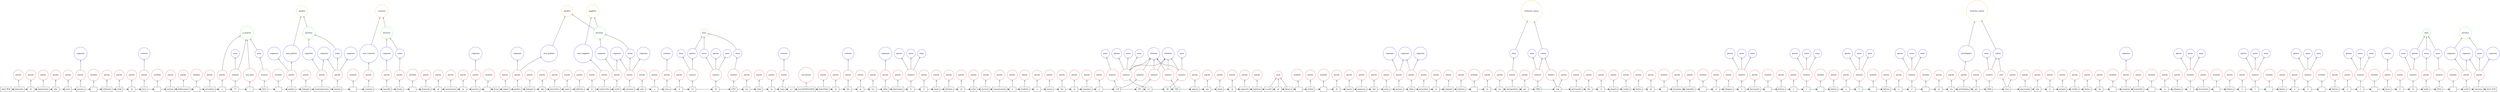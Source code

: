 digraph {
   rankdir=BT;
   edge [arrowhead=empty];

   subgraph {
      rank="source";
      edge [arrowhead=normal];
      node [shape=box];
      t0 [label="doc0_BOF"];
      t1 [label="domanda"];
      t2 [label="di"];
      t3 [label="ammissione"];
      t4 [label="allo"];
      t5 [label="stato"];
      t6 [label="passivo"];
      t7 [label="\n"];
      t8 [label="tribunale"];
      t9 [label="civile"];
      t10 [label="di"];
      t11 [label="lecce"];
      t12 [label="\n"];
      t13 [label="sezione"];
      t14 [label="fallimentare"];
      t15 [label="\n"];
      t16 [label="procedura"];
      t17 [label="n"];
      t18 [label="77"];
      t19 [label="/"];
      t20 [label="2012"];
      t21 [label="\n"];
      t22 [label="giudice"];
      t23 [label="delegato"];
      t24 [label="mastrogiacomo"];
      t25 [label="antonio"];
      t26 [label="\n"];
      t27 [label="curatore"];
      t28 [label="mazzilli"];
      t29 [label="nicola"];
      t30 [label="\n"];
      t31 [label="domanda"];
      t32 [label="di"];
      t33 [label="ammissione"];
      t34 [label="al"];
      t35 [label="passivo"];
      t36 [label="\n"];
      t37 [label="ill.mo"];
      t38 [label="signor"];
      t39 [label="giudice"];
      t40 [label="delegato"];
      t41 [label="alla"];
      t42 [label="procedura"];
      t43 [label="sopra"];
      t44 [label="indicata"];
      t45 [label="il"];
      t46 [label="sottoscritto"];
      t47 [label="scotti"];
      t48 [label="vincenzo"];
      t49 [label="nato"];
      t50 [label="a"];
      t51 [label="roma"];
      t52 [label="il"];
      t53 [label="15"];
      t54 [label="10"];
      t55 [label="1957"];
      t56 [label="con"];
      t57 [label="sede"];
      t58 [label="in"];
      t59 [label="roma"];
      t60 [label="c.f"];
      t61 [label="zcnctl65b65a285k"];
      t62 [label="domiciliato"];
      t63 [label="in"];
      t64 [label="rho"];
      t65 [label="in"];
      t66 [label="via"];
      t67 [label="della"];
      t68 [label="liberazione"];
      t69 [label="9"];
      t70 [label="il"];
      t71 [label="quale"];
      t72 [label="dichiare"];
      t73 [label="di"];
      t74 [label="voler"];
      t75 [label="ricevere"];
      t76 [label="comunicazioni"];
      t77 [label="e"];
      t78 [label="notifiche"];
      t79 [label="a"];
      t80 [label="mezzo"];
      t81 [label="fax"];
      t82 [label="al"];
      t83 [label="seguente"];
      t84 [label="n"];
      t85 [label="+39"];
      t86 [label="345"];
      t87 [label="12"];
      t88 [label="58"];
      t89 [label="789"];
      t90 [label="oppure"];
      t91 [label="per"];
      t92 [label="email"];
      t93 [label="al"];
      t94 [label="seguente"];
      t95 [label="indirizzo"];
      t96 [label="v.scotti"];
      t97 [label="@"];
      t98 [label="libero.it"];
      t99 [label="\n"];
      t100 [label="chiede"];
      t101 [label="\n"];
      t102 [label="di"];
      t103 [label="essere"];
      t104 [label="ammesso"];
      t105 [label="allo"];
      t106 [label="stato"];
      t107 [label="passivo"];
      t108 [label="della"];
      t109 [label="procedure"];
      t110 [label="in"];
      t111 [label="epigrafe"];
      t112 [label="indicata"];
      t113 [label="\n"];
      t114 [label="in"];
      t115 [label="via"];
      t116 [label="chirografaria"];
      t117 [label="per"];
      t118 [label="1980"];
      t119 [label="usd"];
      t120 [label="precisando"];
      t121 [label="che"];
      t122 [label="il"];
      t123 [label="proprio"];
      t124 [label="credito"];
      t125 [label="deriva"];
      t126 [label="da"];
      t127 [label="\n"];
      t128 [label="locazione"];
      t129 [label="immobile"];
      t130 [label="\n"];
      t131 [label="si"];
      t132 [label="allegano"];
      t133 [label="3"];
      t134 [label="documenti"];
      t135 [label="\n"];
      t136 [label="fattura"];
      t137 [label="n"];
      t138 [label="1"];
      t139 [label="\n"];
      t140 [label="fattura"];
      t141 [label="n"];
      t142 [label="2"];
      t143 [label="\n"];
      t144 [label="fattura"];
      t145 [label="n"];
      t146 [label="3"];
      t147 [label="\n"];
      t148 [label="in"];
      t149 [label="via"];
      t150 [label="privilegiata"];
      t151 [label="per"];
      t152 [label="2000"];
      t153 [label="euro"];
      t154 [label="precisando"];
      t155 [label="che"];
      t156 [label="il"];
      t157 [label="proprio"];
      t158 [label="credito"];
      t159 [label="deriva"];
      t160 [label="da"];
      t161 [label="\n"];
      t162 [label="acquisto"];
      t163 [label="materiale"];
      t164 [label="\n"];
      t165 [label="si"];
      t166 [label="allegano"];
      t167 [label="3"];
      t168 [label="documenti"];
      t169 [label="\n"];
      t170 [label="fattura"];
      t171 [label="n"];
      t172 [label="1"];
      t173 [label="\n"];
      t174 [label="fattura"];
      t175 [label="n"];
      t176 [label="2"];
      t177 [label="\n"];
      t178 [label="fattura"];
      t179 [label="n"];
      t180 [label="3"];
      t181 [label="\n"];
      t182 [label="lecce"];
      t183 [label="li"];
      t184 [label="21"];
      t185 [label="luglio"];
      t186 [label="2012"];
      t187 [label="\n"];
      t188 [label="scotti"];
      t189 [label="vincenzo"];
      t190 [label="doc0_EOF"];
      t0 -> t1;
      t1 -> t2;
      t2 -> t3;
      t3 -> t4;
      t4 -> t5;
      t5 -> t6;
      t6 -> t7;
      t7 -> t8;
      t8 -> t9;
      t9 -> t10;
      t10 -> t11;
      t11 -> t12;
      t12 -> t13;
      t13 -> t14;
      t14 -> t15;
      t15 -> t16;
      t16 -> t17;
      t17 -> t18;
      t18 -> t19;
      t19 -> t20;
      t20 -> t21;
      t21 -> t22;
      t22 -> t23;
      t23 -> t24;
      t24 -> t25;
      t25 -> t26;
      t26 -> t27;
      t27 -> t28;
      t28 -> t29;
      t29 -> t30;
      t30 -> t31;
      t31 -> t32;
      t32 -> t33;
      t33 -> t34;
      t34 -> t35;
      t35 -> t36;
      t36 -> t37;
      t37 -> t38;
      t38 -> t39;
      t39 -> t40;
      t40 -> t41;
      t41 -> t42;
      t42 -> t43;
      t43 -> t44;
      t44 -> t45;
      t45 -> t46;
      t46 -> t47;
      t47 -> t48;
      t48 -> t49;
      t49 -> t50;
      t50 -> t51;
      t51 -> t52;
      t52 -> t53;
      t53 -> t54;
      t54 -> t55;
      t55 -> t56;
      t56 -> t57;
      t57 -> t58;
      t58 -> t59;
      t59 -> t60;
      t60 -> t61;
      t61 -> t62;
      t62 -> t63;
      t63 -> t64;
      t64 -> t65;
      t65 -> t66;
      t66 -> t67;
      t67 -> t68;
      t68 -> t69;
      t69 -> t70;
      t70 -> t71;
      t71 -> t72;
      t72 -> t73;
      t73 -> t74;
      t74 -> t75;
      t75 -> t76;
      t76 -> t77;
      t77 -> t78;
      t78 -> t79;
      t79 -> t80;
      t80 -> t81;
      t81 -> t82;
      t82 -> t83;
      t83 -> t84;
      t84 -> t85;
      t85 -> t86;
      t86 -> t87;
      t87 -> t88;
      t88 -> t89;
      t89 -> t90;
      t90 -> t91;
      t91 -> t92;
      t92 -> t93;
      t93 -> t94;
      t94 -> t95;
      t95 -> t96;
      t96 -> t97;
      t97 -> t98;
      t98 -> t99;
      t99 -> t100;
      t100 -> t101;
      t101 -> t102;
      t102 -> t103;
      t103 -> t104;
      t104 -> t105;
      t105 -> t106;
      t106 -> t107;
      t107 -> t108;
      t108 -> t109;
      t109 -> t110;
      t110 -> t111;
      t111 -> t112;
      t112 -> t113;
      t113 -> t114;
      t114 -> t115;
      t115 -> t116;
      t116 -> t117;
      t117 -> t118;
      t118 -> t119;
      t119 -> t120;
      t120 -> t121;
      t121 -> t122;
      t122 -> t123;
      t123 -> t124;
      t124 -> t125;
      t125 -> t126;
      t126 -> t127;
      t127 -> t128;
      t128 -> t129;
      t129 -> t130;
      t130 -> t131;
      t131 -> t132;
      t132 -> t133;
      t133 -> t134;
      t134 -> t135;
      t135 -> t136;
      t136 -> t137;
      t137 -> t138;
      t138 -> t139;
      t139 -> t140;
      t140 -> t141;
      t141 -> t142;
      t142 -> t143;
      t143 -> t144;
      t144 -> t145;
      t145 -> t146;
      t146 -> t147;
      t147 -> t148;
      t148 -> t149;
      t149 -> t150;
      t150 -> t151;
      t151 -> t152;
      t152 -> t153;
      t153 -> t154;
      t154 -> t155;
      t155 -> t156;
      t156 -> t157;
      t157 -> t158;
      t158 -> t159;
      t159 -> t160;
      t160 -> t161;
      t161 -> t162;
      t162 -> t163;
      t163 -> t164;
      t164 -> t165;
      t165 -> t166;
      t166 -> t167;
      t167 -> t168;
      t168 -> t169;
      t169 -> t170;
      t170 -> t171;
      t171 -> t172;
      t172 -> t173;
      t173 -> t174;
      t174 -> t175;
      t175 -> t176;
      t176 -> t177;
      t177 -> t178;
      t178 -> t179;
      t179 -> t180;
      t180 -> t181;
      t181 -> t182;
      t182 -> t183;
      t183 -> t184;
      t184 -> t185;
      t185 -> t186;
      t186 -> t187;
      t187 -> t188;
      t188 -> t189;
      t189 -> t190;
   }

   subgraph {
      rank="same";
      node [color=red,shape=circle];
      tag136 [label=numero]; 
      tag137 [label=numero]; 
      tag138 [label=numero]; 
      tag139 [label=numero]; 
      tag140 [label=numero]; 
      tag141 [label=numero]; 
      tag142 [label=numero]; 
      tag143 [label=numero]; 
      tag144 [label=numero]; 
      tag145 [label=numero]; 
      tag146 [label=numero]; 
      tag147 [label=numero]; 
      tag148 [label=numero]; 
      tag149 [label=numero]; 
      tag150 [label=numero]; 
      tag151 [label=numero]; 
      tag152 [label=numero]; 
      tag153 [label=numero]; 
      tag154 [label=numero]; 
      tag155 [label=numero]; 
      tag156 [label=numero]; 
      tag157 [label=numero]; 
      tag158 [label=numero]; 
      tag0 [label=parola]; 
      tag1 [label=parola]; 
      tag2 [label=parola]; 
      tag3 [label=parola]; 
      tag4 [label=parola]; 
      tag5 [label=parola]; 
      tag6 [label=parola]; 
      tag7 [label=parola]; 
      tag8 [label=parola]; 
      tag9 [label=parola]; 
      tag10 [label=parola]; 
      tag11 [label=parola]; 
      tag12 [label=parola]; 
      tag13 [label=parola]; 
      tag14 [label=parola]; 
      tag15 [label=parola]; 
      tag16 [label=parola]; 
      tag17 [label=parola]; 
      tag18 [label=parola]; 
      tag19 [label=parola]; 
      tag20 [label=parola]; 
      tag21 [label=parola]; 
      tag22 [label=parola]; 
      tag23 [label=parola]; 
      tag24 [label=parola]; 
      tag25 [label=parola]; 
      tag26 [label=parola]; 
      tag27 [label=parola]; 
      tag28 [label=parola]; 
      tag29 [label=parola]; 
      tag30 [label=parola]; 
      tag31 [label=parola]; 
      tag32 [label=parola]; 
      tag33 [label=parola]; 
      tag34 [label=parola]; 
      tag35 [label=parola]; 
      tag36 [label=parola]; 
      tag37 [label=parola]; 
      tag38 [label=parola]; 
      tag39 [label=parola]; 
      tag40 [label=parola]; 
      tag41 [label=parola]; 
      tag42 [label=parola]; 
      tag43 [label=parola]; 
      tag44 [label=parola]; 
      tag45 [label=parola]; 
      tag46 [label=parola]; 
      tag47 [label=parola]; 
      tag48 [label=parola]; 
      tag49 [label=parola]; 
      tag50 [label=parola]; 
      tag51 [label=parola]; 
      tag52 [label=parola]; 
      tag53 [label=parola]; 
      tag54 [label=parola]; 
      tag55 [label=parola]; 
      tag56 [label=parola]; 
      tag57 [label=parola]; 
      tag58 [label=parola]; 
      tag59 [label=parola]; 
      tag60 [label=parola]; 
      tag61 [label=parola]; 
      tag62 [label=parola]; 
      tag63 [label=parola]; 
      tag64 [label=parola]; 
      tag65 [label=parola]; 
      tag66 [label=parola]; 
      tag67 [label=parola]; 
      tag68 [label=parola]; 
      tag69 [label=parola]; 
      tag70 [label=parola]; 
      tag71 [label=parola]; 
      tag72 [label=parola]; 
      tag73 [label=parola]; 
      tag74 [label=parola]; 
      tag75 [label=parola]; 
      tag76 [label=parola]; 
      tag77 [label=parola]; 
      tag78 [label=parola]; 
      tag79 [label=parola]; 
      tag80 [label=parola]; 
      tag81 [label=parola]; 
      tag82 [label=parola]; 
      tag83 [label=parola]; 
      tag84 [label=parola]; 
      tag85 [label=parola]; 
      tag86 [label=parola]; 
      tag87 [label=parola]; 
      tag88 [label=parola]; 
      tag89 [label=parola]; 
      tag90 [label=parola]; 
      tag91 [label=parola]; 
      tag92 [label=parola]; 
      tag93 [label=parola]; 
      tag94 [label=parola]; 
      tag95 [label=parola]; 
      tag96 [label=parola]; 
      tag97 [label=parola]; 
      tag98 [label=parola]; 
      tag99 [label=parola]; 
      tag100 [label=parola]; 
      tag101 [label=parola]; 
      tag102 [label=parola]; 
      tag103 [label=parola]; 
      tag104 [label=parola]; 
      tag105 [label=parola]; 
      tag106 [label=parola]; 
      tag107 [label=parola]; 
      tag108 [label=parola]; 
      tag109 [label=parola]; 
      tag110 [label=parola]; 
      tag111 [label=parola]; 
      tag112 [label=parola]; 
      tag113 [label=parola]; 
      tag114 [label=parola]; 
      tag115 [label=parola]; 
      tag116 [label=parola]; 
      tag117 [label=parola]; 
      tag118 [label=parola]; 
      tag119 [label=parola]; 
      tag120 [label=parola]; 
      tag121 [label=parola]; 
      tag122 [label=parola]; 
      tag123 [label=parola]; 
      tag124 [label=parola]; 
      tag125 [label=parola]; 
      tag126 [label=parola]; 
      tag127 [label=parola]; 
      tag128 [label=parola]; 
      tag129 [label=parola]; 
      tag130 [label=parola]; 
      tag131 [label=parola]; 
      tag132 [label=parola]; 
      tag133 [label=parola]; 
      tag134 [label=parola]; 
      tag135 [label=parola]; 
      tag159 [label=newline]; 
      tag160 [label=newline]; 
      tag161 [label=newline]; 
      tag162 [label=newline]; 
      tag163 [label=newline]; 
      tag164 [label=newline]; 
      tag165 [label=newline]; 
      tag166 [label=newline]; 
      tag167 [label=newline]; 
      tag168 [label=newline]; 
      tag169 [label=newline]; 
      tag170 [label=newline]; 
      tag171 [label=newline]; 
      tag172 [label=newline]; 
      tag173 [label=newline]; 
      tag174 [label=newline]; 
      tag175 [label=newline]; 
      tag176 [label=newline]; 
      tag177 [label=newline]; 
      tag178 [label=newline]; 
      tag179 [label=newline]; 
      tag180 [label=newline]; 
      tag181 [label=newline]; 
      tag276 [label=euro]; 
      tag277 [label=dollaro]; 
      tag189 [label=mail]; 
      tag188 [label=cod_fiscale]; 
      tag182 [label=sep_data]; 
      tag190 [label=prefisso]; 
   }

   subgraph {
      rank="same";
      node [color=blue,shape=circle];
      tag280 [label=chiro]; 
      tag281 [label=privilegiato]; 
      tag268 [label=sym_soggetto]; 
      tag270 [label=sym_curatore]; 
      tag272 [label=sym_giudice]; 
      tag273 [label=sym_giudice]; 
      tag193 [label=cognome]; 
      tag194 [label=cognome]; 
      tag195 [label=cognome]; 
      tag196 [label=cognome]; 
      tag197 [label=cognome]; 
      tag198 [label=cognome]; 
      tag199 [label=cognome]; 
      tag200 [label=cognome]; 
      tag201 [label=cognome]; 
      tag202 [label=cognome]; 
      tag203 [label=cognome]; 
      tag204 [label=cognome]; 
      tag205 [label=cognome]; 
      tag206 [label=cognome]; 
      tag207 [label=cognome]; 
      tag208 [label=cognome]; 
      tag209 [label=cognome]; 
      tag210 [label=cognome]; 
      tag211 [label=cognome]; 
      tag212 [label=nome]; 
      tag213 [label=nome]; 
      tag214 [label=nome]; 
      tag215 [label=nome]; 
      tag278 [label=valuta]; 
      tag279 [label=valuta]; 
      tag183 [label=comune]; 
      tag184 [label=comune]; 
      tag185 [label=comune]; 
      tag186 [label=comune]; 
      tag187 [label=comune]; 
      tag220 [label=giorno]; 
      tag221 [label=giorno]; 
      tag222 [label=giorno]; 
      tag223 [label=giorno]; 
      tag224 [label=giorno]; 
      tag225 [label=giorno]; 
      tag226 [label=giorno]; 
      tag227 [label=giorno]; 
      tag228 [label=giorno]; 
      tag229 [label=giorno]; 
      tag230 [label=giorno]; 
      tag231 [label=giorno]; 
      tag232 [label=giorno]; 
      tag233 [label=mese]; 
      tag234 [label=mese]; 
      tag235 [label=mese]; 
      tag236 [label=mese]; 
      tag237 [label=mese]; 
      tag238 [label=mese]; 
      tag239 [label=mese]; 
      tag240 [label=mese]; 
      tag241 [label=mese]; 
      tag242 [label=mese]; 
      tag243 [label=mese]; 
      tag244 [label=mese]; 
      tag245 [label=anno]; 
      tag246 [label=anno]; 
      tag247 [label=anno]; 
      tag248 [label=anno]; 
      tag249 [label=anno]; 
      tag250 [label=anno]; 
      tag251 [label=anno]; 
      tag252 [label=anno]; 
      tag253 [label=anno]; 
      tag254 [label=anno]; 
      tag255 [label=anno]; 
      tag256 [label=anno]; 
      tag257 [label=anno]; 
      tag258 [label=anno]; 
      tag259 [label=anno]; 
      tag260 [label=anno]; 
      tag261 [label=anno]; 
      tag262 [label=anno]; 
      tag263 [label=anno]; 
      tag264 [label=anno]; 
      tag265 [label=anno]; 
      tag191 [label=telefono]; 
      tag192 [label=telefono]; 
   }

   subgraph {
      rank="same";
      node [color=green,shape=circle];
      tag266 [label=data]; 
      tag267 [label=data]; 
      tag216 [label=persona]; 
      tag217 [label=persona]; 
      tag218 [label=persona]; 
      tag219 [label=persona]; 
      tag284 [label=n_pratica]; 
   }

   subgraph {
      rank="same";
      node [color=orange,shape=circle];
      tag269 [label=soggetto]; 
      tag271 [label=curatore]; 
      tag274 [label=giudice]; 
      tag275 [label=giudice]; 
      tag282 [label=richiesta_valuta]; 
      tag283 [label=richiesta_valuta]; 
   }
   t1 -> tag0;
   t2 -> tag1;
   t3 -> tag2;
   t4 -> tag3;
   t5 -> tag4;
   t6 -> tag5;
   t8 -> tag6;
   t9 -> tag7;
   t10 -> tag8;
   t11 -> tag9;
   t13 -> tag10;
   t14 -> tag11;
   t16 -> tag12;
   t17 -> tag13;
   t22 -> tag14;
   t23 -> tag15;
   t24 -> tag16;
   t25 -> tag17;
   t27 -> tag18;
   t28 -> tag19;
   t29 -> tag20;
   t31 -> tag21;
   t32 -> tag22;
   t33 -> tag23;
   t34 -> tag24;
   t35 -> tag25;
   t38 -> tag26;
   t39 -> tag27;
   t40 -> tag28;
   t41 -> tag29;
   t42 -> tag30;
   t43 -> tag31;
   t44 -> tag32;
   t45 -> tag33;
   t46 -> tag34;
   t47 -> tag35;
   t48 -> tag36;
   t49 -> tag37;
   t50 -> tag38;
   t51 -> tag39;
   t52 -> tag40;
   t56 -> tag41;
   t57 -> tag42;
   t58 -> tag43;
   t59 -> tag44;
   t62 -> tag45;
   t63 -> tag46;
   t64 -> tag47;
   t65 -> tag48;
   t66 -> tag49;
   t67 -> tag50;
   t68 -> tag51;
   t70 -> tag52;
   t71 -> tag53;
   t72 -> tag54;
   t73 -> tag55;
   t74 -> tag56;
   t75 -> tag57;
   t76 -> tag58;
   t77 -> tag59;
   t78 -> tag60;
   t79 -> tag61;
   t80 -> tag62;
   t81 -> tag63;
   t82 -> tag64;
   t83 -> tag65;
   t84 -> tag66;
   t90 -> tag67;
   t91 -> tag68;
   t92 -> tag69;
   t93 -> tag70;
   t94 -> tag71;
   t95 -> tag72;
   t100 -> tag73;
   t102 -> tag74;
   t103 -> tag75;
   t104 -> tag76;
   t105 -> tag77;
   t106 -> tag78;
   t107 -> tag79;
   t108 -> tag80;
   t109 -> tag81;
   t110 -> tag82;
   t111 -> tag83;
   t112 -> tag84;
   t114 -> tag85;
   t115 -> tag86;
   t116 -> tag87;
   t117 -> tag88;
   t119 -> tag89;
   t120 -> tag90;
   t121 -> tag91;
   t122 -> tag92;
   t123 -> tag93;
   t124 -> tag94;
   t125 -> tag95;
   t126 -> tag96;
   t128 -> tag97;
   t129 -> tag98;
   t131 -> tag99;
   t132 -> tag100;
   t134 -> tag101;
   t136 -> tag102;
   t137 -> tag103;
   t140 -> tag104;
   t141 -> tag105;
   t144 -> tag106;
   t145 -> tag107;
   t148 -> tag108;
   t149 -> tag109;
   t150 -> tag110;
   t151 -> tag111;
   t153 -> tag112;
   t154 -> tag113;
   t155 -> tag114;
   t156 -> tag115;
   t157 -> tag116;
   t158 -> tag117;
   t159 -> tag118;
   t160 -> tag119;
   t162 -> tag120;
   t163 -> tag121;
   t165 -> tag122;
   t166 -> tag123;
   t168 -> tag124;
   t170 -> tag125;
   t171 -> tag126;
   t174 -> tag127;
   t175 -> tag128;
   t178 -> tag129;
   t179 -> tag130;
   t182 -> tag131;
   t183 -> tag132;
   t185 -> tag133;
   t188 -> tag134;
   t189 -> tag135;
   t18 -> tag136;
   t20 -> tag137;
   t53 -> tag138;
   t54 -> tag139;
   t55 -> tag140;
   t69 -> tag141;
   t85 -> tag142;
   t86 -> tag143;
   t87 -> tag144;
   t88 -> tag145;
   t89 -> tag146;
   t118 -> tag147;
   t133 -> tag148;
   t138 -> tag149;
   t142 -> tag150;
   t146 -> tag151;
   t152 -> tag152;
   t167 -> tag153;
   t172 -> tag154;
   t176 -> tag155;
   t180 -> tag156;
   t184 -> tag157;
   t186 -> tag158;
   t7 -> tag159;
   t12 -> tag160;
   t15 -> tag161;
   t21 -> tag162;
   t26 -> tag163;
   t30 -> tag164;
   t36 -> tag165;
   t99 -> tag166;
   t101 -> tag167;
   t113 -> tag168;
   t127 -> tag169;
   t130 -> tag170;
   t135 -> tag171;
   t139 -> tag172;
   t143 -> tag173;
   t147 -> tag174;
   t161 -> tag175;
   t164 -> tag176;
   t169 -> tag177;
   t173 -> tag178;
   t177 -> tag179;
   t181 -> tag180;
   t187 -> tag181;
   t19 -> tag182;
   tag9 -> tag183;
   tag39 -> tag184;
   tag44 -> tag185;
   tag47 -> tag186;
   tag131 -> tag187;
   t61 -> tag188;
   t96 -> tag189;
   t97 -> tag189;
   t98 -> tag189;
   t85 -> tag190;
   tag190 -> tag191;
   tag143 -> tag191;
   tag144 -> tag191;
   tag145 -> tag191;
   tag146 -> tag191;
   tag143 -> tag192;
   tag144 -> tag192;
   tag145 -> tag192;
   tag146 -> tag192;
   tag16 -> tag193;
   tag17 -> tag193;
   tag35 -> tag194;
   tag36 -> tag194;
   tag79 -> tag195;
   tag80 -> tag195;
   tag134 -> tag196;
   tag135 -> tag196;
   tag5 -> tag197;
   tag14 -> tag198;
   tag16 -> tag199;
   tag17 -> tag200;
   tag19 -> tag201;
   tag25 -> tag202;
   tag27 -> tag203;
   tag35 -> tag204;
   tag36 -> tag205;
   tag50 -> tag206;
   tag79 -> tag207;
   tag80 -> tag208;
   tag120 -> tag209;
   tag134 -> tag210;
   tag135 -> tag211;
   tag17 -> tag212;
   tag20 -> tag213;
   tag36 -> tag214;
   tag135 -> tag215;
   tag199 -> tag216;
   tag212 -> tag216;
   tag201 -> tag217;
   tag213 -> tag217;
   tag204 -> tag218;
   tag214 -> tag218;
   tag210 -> tag219;
   tag215 -> tag219;
   tag138 -> tag220;
   tag139 -> tag221;
   tag141 -> tag222;
   tag144 -> tag223;
   tag148 -> tag224;
   tag149 -> tag225;
   tag150 -> tag226;
   tag151 -> tag227;
   tag153 -> tag228;
   tag154 -> tag229;
   tag155 -> tag230;
   tag156 -> tag231;
   tag157 -> tag232;
   tag139 -> tag233;
   tag141 -> tag234;
   tag144 -> tag235;
   tag148 -> tag236;
   tag149 -> tag237;
   tag150 -> tag238;
   tag151 -> tag239;
   tag153 -> tag240;
   tag154 -> tag241;
   tag155 -> tag242;
   tag156 -> tag243;
   tag133 -> tag244;
   tag137 -> tag245;
   tag140 -> tag246;
   tag147 -> tag247;
   tag152 -> tag248;
   tag158 -> tag249;
   tag136 -> tag250;
   tag138 -> tag251;
   tag139 -> tag252;
   tag141 -> tag253;
   tag142 -> tag254;
   tag144 -> tag255;
   tag145 -> tag256;
   tag148 -> tag257;
   tag149 -> tag258;
   tag150 -> tag259;
   tag151 -> tag260;
   tag153 -> tag261;
   tag154 -> tag262;
   tag155 -> tag263;
   tag156 -> tag264;
   tag157 -> tag265;
   tag220 -> tag266;
   tag233 -> tag266;
   tag246 -> tag266;
   tag232 -> tag267;
   tag244 -> tag267;
   tag249 -> tag267;
   tag34 -> tag268;
   tag218 -> tag269;
   tag268 -> tag269;
   tag18 -> tag270;
   tag217 -> tag271;
   tag270 -> tag271;
   tag14 -> tag272;
   tag27 -> tag273;
   tag216 -> tag274;
   tag272 -> tag274;
   tag218 -> tag275;
   tag273 -> tag275;
   t153 -> tag276;
   t119 -> tag277;
   tag152 -> tag278;
   tag276 -> tag278;
   tag147 -> tag279;
   tag277 -> tag279;
   tag87 -> tag280;
   tag110 -> tag281;
   tag281 -> tag282;
   tag278 -> tag282;
   tag280 -> tag283;
   tag279 -> tag283;
   tag136 -> tag284;
   tag245 -> tag284;
   tag13 -> tag284;
   tag182 -> tag284;
}